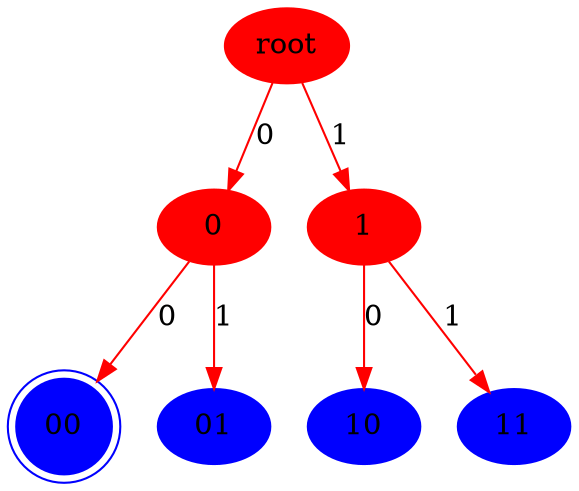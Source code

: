 digraph{ 
root  [color = red, style=filled]
0 [color = red, style=filled]
root -> 0 [color = red, label = 0] 
1 [color = red, style=filled]
root -> 1 [color = red, label = 1] 
00 [color = blue, style=filled, shape=doublecircle]
0 -> 00 [color = red, label = 0] 
01 [color = blue, style=filled]
0 -> 01 [color = red, label = 1] 
10 [color = blue, style=filled]
1 -> 10 [color = red, label = 0] 
11 [color = blue, style=filled]
1 -> 11 [color = red, label = 1] 
} 
